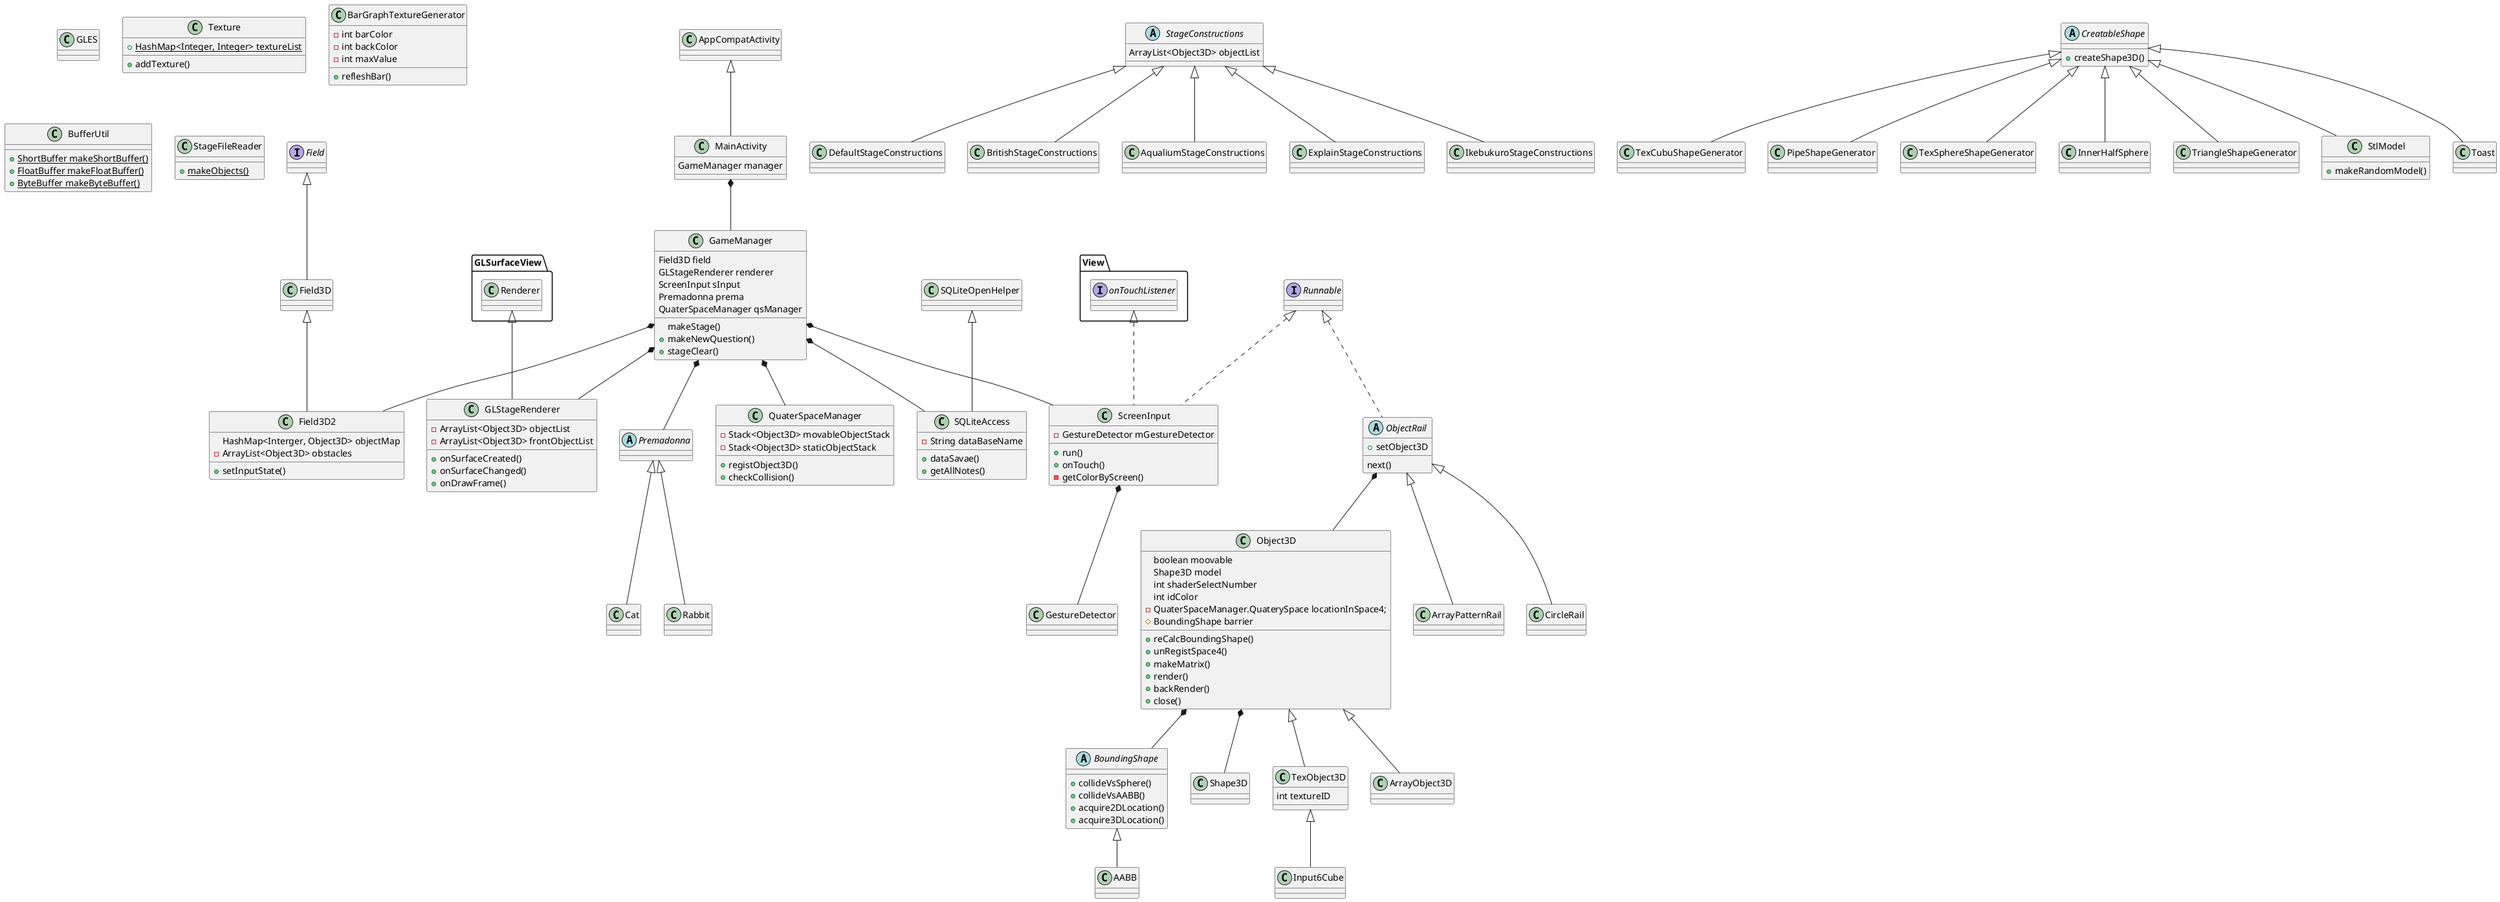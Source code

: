 @startuml
class MainActivity extends AppCompatActivity{
 GameManager manager
}
MainActivity *-- GameManager
class GameManager{
 Field3D field
 GLStageRenderer renderer
 ScreenInput sInput
 Premadonna prema
 QuaterSpaceManager qsManager
 makeStage()
 +makeNewQuestion()
 +stageClear()
}
GameManager *-- Field3D2
GameManager *-- GLStageRenderer
GameManager *-- QuaterSpaceManager
GameManager *-- ScreenInput
GameManager *-- Premadonna
GameManager *-- SQLiteAccess
interface Field{
}
class Field3D extends Field{
}
class Field3D2 extends Field3D{
 HashMap<Interger, Object3D> objectMap
 -ArrayList<Object3D> obstacles
 +setInputState()
}
class GLES{
}
class GLStageRenderer extends GLSurfaceView.Renderer{
 -ArrayList<Object3D> objectList
 -ArrayList<Object3D> frontObjectList
 +onSurfaceCreated()
 +onSurfaceChanged()
 +onDrawFrame()
}
class QuaterSpaceManager{
 -Stack<Object3D> movableObjectStack
 -Stack<Object3D> staticObjectStack
 +registObject3D()
 +checkCollision()
}
abstract class BoundingShape{
 +collideVsSphere()
 +collideVsAABB()
 +acquire2DLocation()
 +acquire3DLocation()
}
class AABB extends BoundingShape{
}
class ScreenInput implements View.onTouchListener, Runnable{
 -GestureDetector mGestureDetector
 +run()
 +onTouch()
 -getColorByScreen()
}
ScreenInput *-- GestureDetector

class SQLiteAccess extends SQLiteOpenHelper{
 -String dataBaseName
 +dataSavae()
 +getAllNotes()
}

abstract class StageConstructions{
 ArrayList<Object3D> objectList
}
class DefaultStageConstructions extends StageConstructions{
}
class BritishStageConstructions extends StageConstructions{
}
class AqualiumStageConstructions extends StageConstructions{
}
class ExplainStageConstructions extends StageConstructions{
}
class IkebukuroStageConstructions extends StageConstructions{
}
abstract class Premadonna{
}
class Cat extends Premadonna{
}
class Rabbit extends Premadonna{
}

abstract class CreatableShape{
 +createShape3D()
}
class TexCubuShapeGenerator extends CreatableShape{
}
class PipeShapeGenerator extends CreatableShape{
}
class TexSphereShapeGenerator extends CreatableShape{
}
class InnerHalfSphere extends CreatableShape{
}
class TriangleShapeGenerator extends CreatableShape{
}
class StlModel extends CreatableShape{
 +makeRandomModel()
}
class Toast extends CreatableShape{
}
class Object3D{
 boolean moovable
 Shape3D model
 int shaderSelectNumber
 int idColor
 -QuaterSpaceManager.QuaterySpace locationInSpace4;
 #BoundingShape barrier
 +reCalcBoundingShape()
 +unRegistSpace4()
 +makeMatrix()
 +render()
 +backRender()
 +close()
}
Object3D *-- BoundingShape
Object3D *-- Shape3D
class TexObject3D extends Object3D{
int textureID
}
class ArrayObject3D extends Object3D{
}
class Input6Cube extends TexObject3D{
}
class Texture{
 {static} +HashMap<Integer, Integer> textureList
 +addTexture()
}
class BarGraphTextureGenerator{
 -int barColor
 -int backColor
 -int maxValue
 +refleshBar()
}
class BufferUtil{
 {static} +ShortBuffer makeShortBuffer()
 {static} +FloatBuffer makeFloatBuffer()
 {static} +ByteBuffer makeByteBuffer()
}

abstract class ObjectRail implements Runnable{
 +setObject3D
 next()
}
ObjectRail *-- Object3D
class ArrayPatternRail extends ObjectRail{
}
class CircleRail extends ObjectRail{
}
class StageFileReader{
 {static} +makeObjects()
}
@enduml